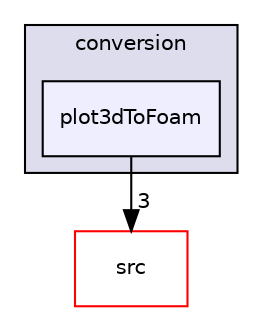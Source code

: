 digraph "applications/utilities/mesh/conversion/plot3dToFoam" {
  bgcolor=transparent;
  compound=true
  node [ fontsize="10", fontname="Helvetica"];
  edge [ labelfontsize="10", labelfontname="Helvetica"];
  subgraph clusterdir_5148cfe1bce83bc5fdc09a52963260a1 {
    graph [ bgcolor="#ddddee", pencolor="black", label="conversion" fontname="Helvetica", fontsize="10", URL="dir_5148cfe1bce83bc5fdc09a52963260a1.html"]
  dir_8a34e266a46bc2c381216fc779cbe3e5 [shape=box, label="plot3dToFoam", style="filled", fillcolor="#eeeeff", pencolor="black", URL="dir_8a34e266a46bc2c381216fc779cbe3e5.html"];
  }
  dir_68267d1309a1af8e8297ef4c3efbcdba [shape=box label="src" color="red" URL="dir_68267d1309a1af8e8297ef4c3efbcdba.html"];
  dir_8a34e266a46bc2c381216fc779cbe3e5->dir_68267d1309a1af8e8297ef4c3efbcdba [headlabel="3", labeldistance=1.5 headhref="dir_000461_000722.html"];
}
